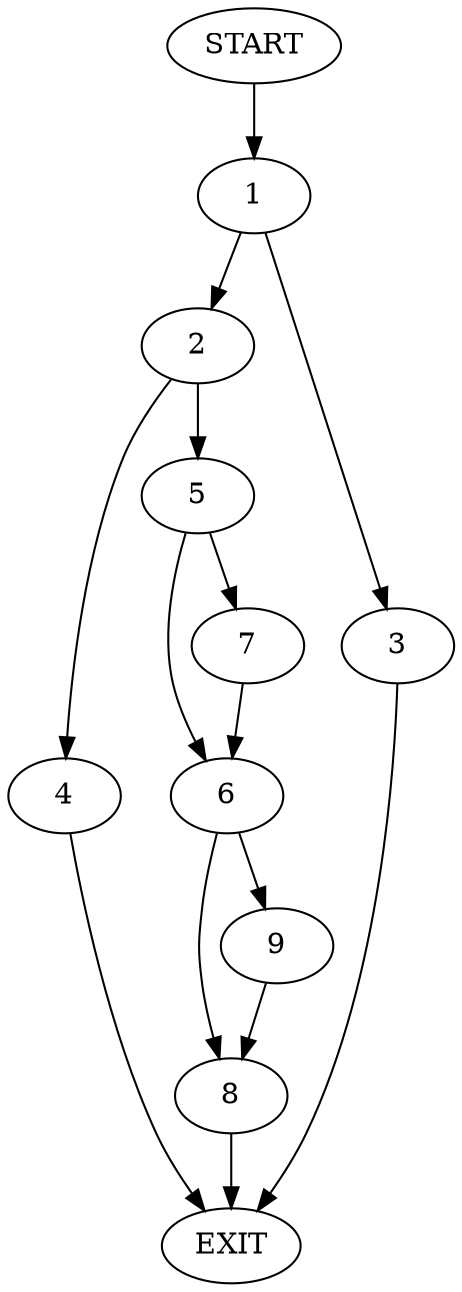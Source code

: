 digraph {
0 [label="START"]
10 [label="EXIT"]
0 -> 1
1 -> 2
1 -> 3
2 -> 4
2 -> 5
3 -> 10
5 -> 6
5 -> 7
4 -> 10
7 -> 6
6 -> 8
6 -> 9
9 -> 8
8 -> 10
}
